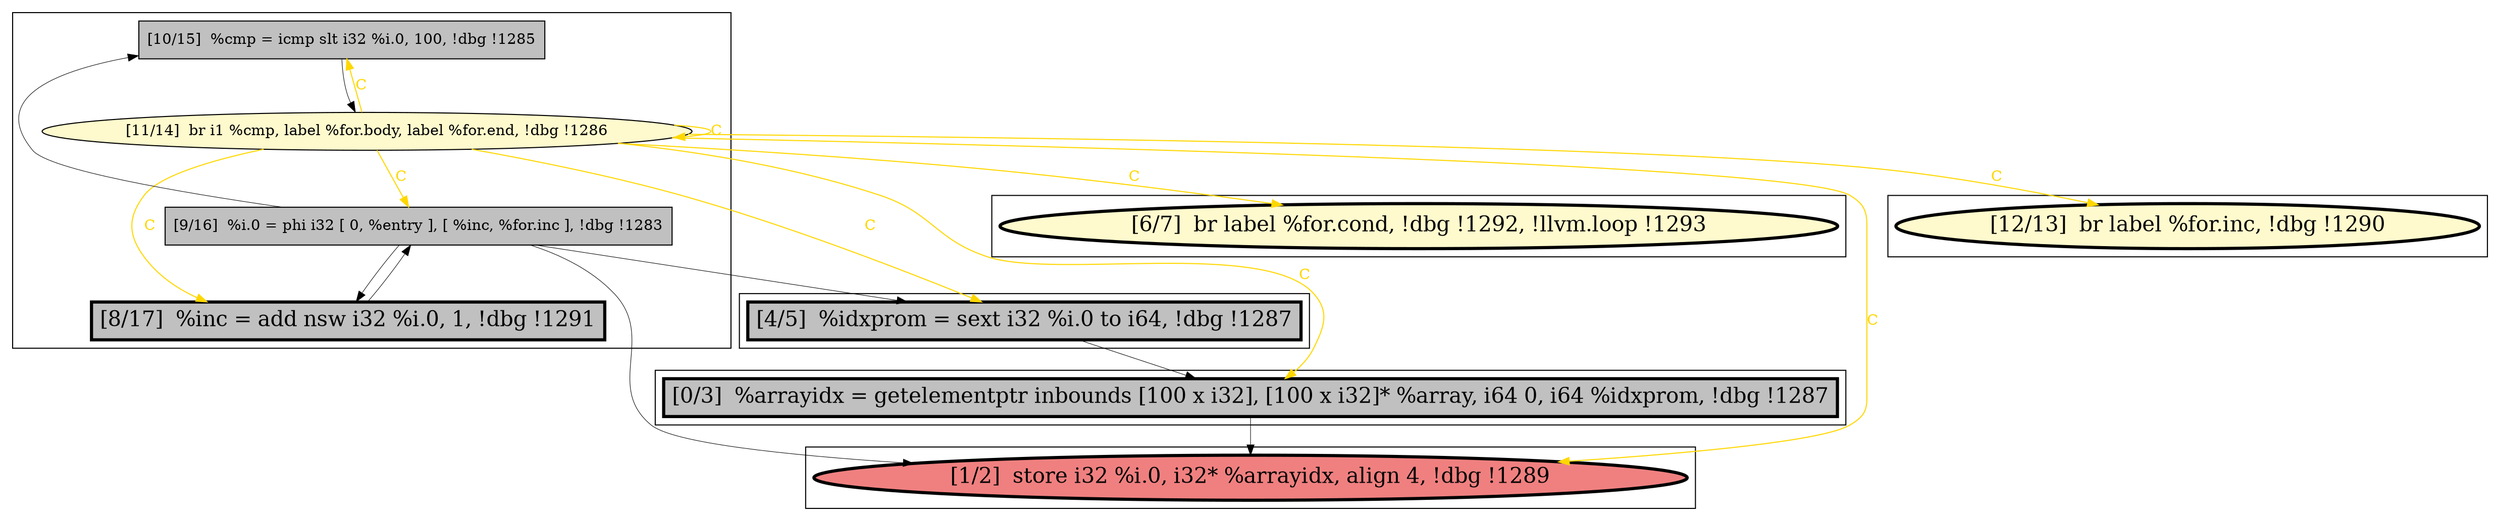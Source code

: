 
digraph G {



node184->node183 [style=solid,color=black,label="",penwidth=0.5,fontcolor=black ]
node186->node187 [style=solid,color=black,label="",penwidth=0.5,fontcolor=black ]
node187->node188 [style=solid,color=gold,label="C",penwidth=1.0,fontcolor=gold ]
node188->node189 [style=solid,color=black,label="",penwidth=0.5,fontcolor=black ]
node187->node185 [style=solid,color=gold,label="C",penwidth=1.0,fontcolor=gold ]
node189->node188 [style=solid,color=black,label="",penwidth=0.5,fontcolor=black ]
node187->node182 [style=solid,color=gold,label="C",penwidth=1.0,fontcolor=gold ]
node187->node184 [style=solid,color=gold,label="C",penwidth=1.0,fontcolor=gold ]
node187->node187 [style=solid,color=gold,label="C",penwidth=1.0,fontcolor=gold ]
node189->node186 [style=solid,color=black,label="",penwidth=0.5,fontcolor=black ]
node189->node184 [style=solid,color=black,label="",penwidth=0.5,fontcolor=black ]
node187->node186 [style=solid,color=gold,label="C",penwidth=1.0,fontcolor=gold ]
node187->node190 [style=solid,color=gold,label="C",penwidth=1.0,fontcolor=gold ]
node187->node183 [style=solid,color=gold,label="C",penwidth=1.0,fontcolor=gold ]
node187->node189 [style=solid,color=gold,label="C",penwidth=1.0,fontcolor=gold ]
node183->node182 [style=solid,color=black,label="",penwidth=0.5,fontcolor=black ]
node189->node182 [style=solid,color=black,label="",penwidth=0.5,fontcolor=black ]


subgraph cluster4 {


node188 [penwidth=3.0,fontsize=20,fillcolor=grey,label="[8/17]  %inc = add nsw i32 %i.0, 1, !dbg !1291",shape=rectangle,style=filled ]
node186 [fillcolor=grey,label="[10/15]  %cmp = icmp slt i32 %i.0, 100, !dbg !1285",shape=rectangle,style=filled ]
node189 [fillcolor=grey,label="[9/16]  %i.0 = phi i32 [ 0, %entry ], [ %inc, %for.inc ], !dbg !1283",shape=rectangle,style=filled ]
node187 [fillcolor=lemonchiffon,label="[11/14]  br i1 %cmp, label %for.body, label %for.end, !dbg !1286",shape=ellipse,style=filled ]



}

subgraph cluster3 {


node185 [penwidth=3.0,fontsize=20,fillcolor=lemonchiffon,label="[6/7]  br label %for.cond, !dbg !1292, !llvm.loop !1293",shape=ellipse,style=filled ]



}

subgraph cluster2 {


node184 [penwidth=3.0,fontsize=20,fillcolor=grey,label="[4/5]  %idxprom = sext i32 %i.0 to i64, !dbg !1287",shape=rectangle,style=filled ]



}

subgraph cluster5 {


node190 [penwidth=3.0,fontsize=20,fillcolor=lemonchiffon,label="[12/13]  br label %for.inc, !dbg !1290",shape=ellipse,style=filled ]



}

subgraph cluster0 {


node182 [penwidth=3.0,fontsize=20,fillcolor=lightcoral,label="[1/2]  store i32 %i.0, i32* %arrayidx, align 4, !dbg !1289",shape=ellipse,style=filled ]



}

subgraph cluster1 {


node183 [penwidth=3.0,fontsize=20,fillcolor=grey,label="[0/3]  %arrayidx = getelementptr inbounds [100 x i32], [100 x i32]* %array, i64 0, i64 %idxprom, !dbg !1287",shape=rectangle,style=filled ]



}

}
